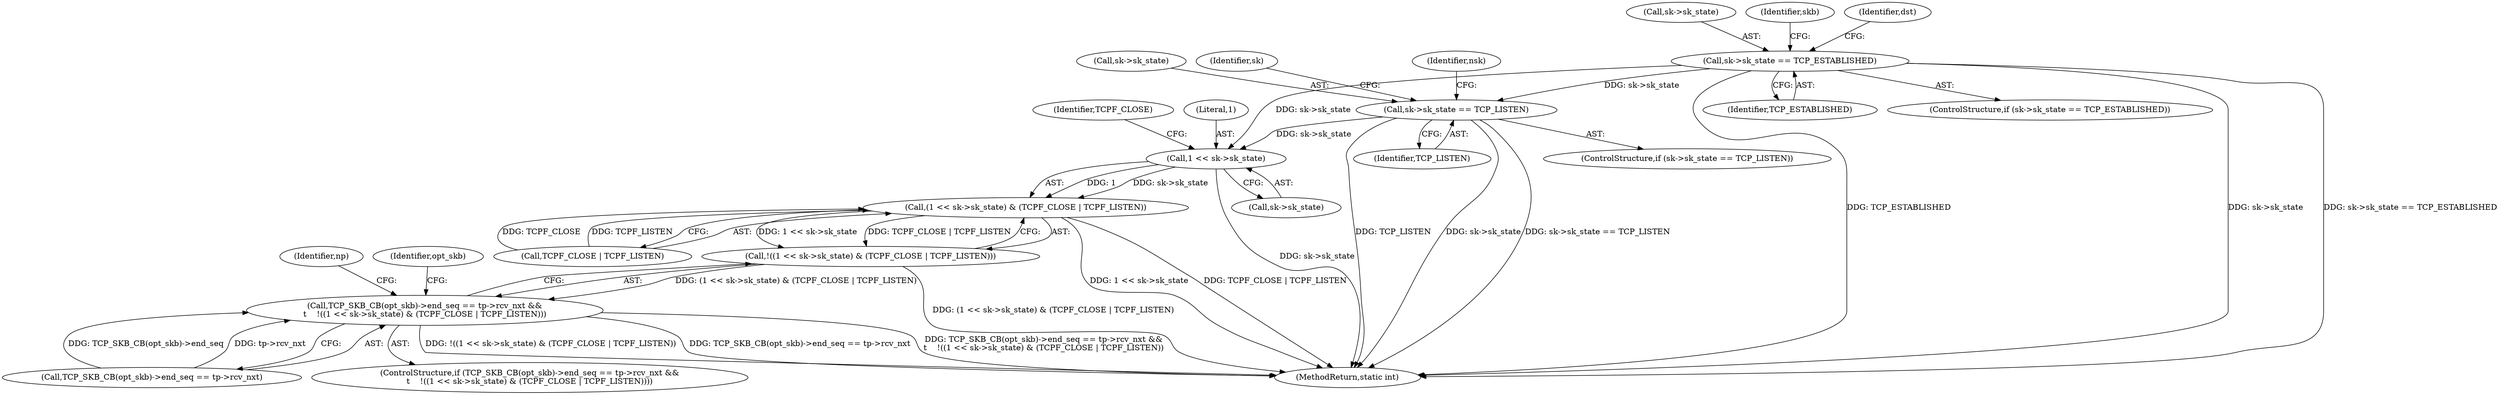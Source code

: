digraph "0_linux_ac6e780070e30e4c35bd395acfe9191e6268bdd3_0@pointer" {
"1000149" [label="(Call,sk->sk_state == TCP_ESTABLISHED)"];
"1000213" [label="(Call,sk->sk_state == TCP_LISTEN)"];
"1000306" [label="(Call,1 << sk->sk_state)"];
"1000305" [label="(Call,(1 << sk->sk_state) & (TCPF_CLOSE | TCPF_LISTEN))"];
"1000304" [label="(Call,!((1 << sk->sk_state) & (TCPF_CLOSE | TCPF_LISTEN)))"];
"1000295" [label="(Call,TCP_SKB_CB(opt_skb)->end_seq == tp->rcv_nxt &&\n\t    !((1 << sk->sk_state) & (TCPF_CLOSE | TCPF_LISTEN)))"];
"1000150" [label="(Call,sk->sk_state)"];
"1000312" [label="(Identifier,TCPF_CLOSE)"];
"1000436" [label="(MethodReturn,static int)"];
"1000433" [label="(Identifier,opt_skb)"];
"1000214" [label="(Call,sk->sk_state)"];
"1000149" [label="(Call,sk->sk_state == TCP_ESTABLISHED)"];
"1000305" [label="(Call,(1 << sk->sk_state) & (TCPF_CLOSE | TCPF_LISTEN))"];
"1000308" [label="(Call,sk->sk_state)"];
"1000307" [label="(Literal,1)"];
"1000153" [label="(Identifier,TCP_ESTABLISHED)"];
"1000295" [label="(Call,TCP_SKB_CB(opt_skb)->end_seq == tp->rcv_nxt &&\n\t    !((1 << sk->sk_state) & (TCPF_CLOSE | TCPF_LISTEN)))"];
"1000213" [label="(Call,sk->sk_state == TCP_LISTEN)"];
"1000294" [label="(ControlStructure,if (TCP_SKB_CB(opt_skb)->end_seq == tp->rcv_nxt &&\n\t    !((1 << sk->sk_state) & (TCPF_CLOSE | TCPF_LISTEN))))"];
"1000306" [label="(Call,1 << sk->sk_state)"];
"1000254" [label="(Identifier,sk)"];
"1000311" [label="(Call,TCPF_CLOSE | TCPF_LISTEN)"];
"1000210" [label="(Identifier,skb)"];
"1000157" [label="(Identifier,dst)"];
"1000212" [label="(ControlStructure,if (sk->sk_state == TCP_LISTEN))"];
"1000304" [label="(Call,!((1 << sk->sk_state) & (TCPF_CLOSE | TCPF_LISTEN)))"];
"1000296" [label="(Call,TCP_SKB_CB(opt_skb)->end_seq == tp->rcv_nxt)"];
"1000221" [label="(Identifier,nsk)"];
"1000148" [label="(ControlStructure,if (sk->sk_state == TCP_ESTABLISHED))"];
"1000320" [label="(Identifier,np)"];
"1000217" [label="(Identifier,TCP_LISTEN)"];
"1000149" -> "1000148"  [label="AST: "];
"1000149" -> "1000153"  [label="CFG: "];
"1000150" -> "1000149"  [label="AST: "];
"1000153" -> "1000149"  [label="AST: "];
"1000157" -> "1000149"  [label="CFG: "];
"1000210" -> "1000149"  [label="CFG: "];
"1000149" -> "1000436"  [label="DDG: sk->sk_state == TCP_ESTABLISHED"];
"1000149" -> "1000436"  [label="DDG: TCP_ESTABLISHED"];
"1000149" -> "1000436"  [label="DDG: sk->sk_state"];
"1000149" -> "1000213"  [label="DDG: sk->sk_state"];
"1000149" -> "1000306"  [label="DDG: sk->sk_state"];
"1000213" -> "1000212"  [label="AST: "];
"1000213" -> "1000217"  [label="CFG: "];
"1000214" -> "1000213"  [label="AST: "];
"1000217" -> "1000213"  [label="AST: "];
"1000221" -> "1000213"  [label="CFG: "];
"1000254" -> "1000213"  [label="CFG: "];
"1000213" -> "1000436"  [label="DDG: TCP_LISTEN"];
"1000213" -> "1000436"  [label="DDG: sk->sk_state"];
"1000213" -> "1000436"  [label="DDG: sk->sk_state == TCP_LISTEN"];
"1000213" -> "1000306"  [label="DDG: sk->sk_state"];
"1000306" -> "1000305"  [label="AST: "];
"1000306" -> "1000308"  [label="CFG: "];
"1000307" -> "1000306"  [label="AST: "];
"1000308" -> "1000306"  [label="AST: "];
"1000312" -> "1000306"  [label="CFG: "];
"1000306" -> "1000436"  [label="DDG: sk->sk_state"];
"1000306" -> "1000305"  [label="DDG: 1"];
"1000306" -> "1000305"  [label="DDG: sk->sk_state"];
"1000305" -> "1000304"  [label="AST: "];
"1000305" -> "1000311"  [label="CFG: "];
"1000311" -> "1000305"  [label="AST: "];
"1000304" -> "1000305"  [label="CFG: "];
"1000305" -> "1000436"  [label="DDG: TCPF_CLOSE | TCPF_LISTEN"];
"1000305" -> "1000436"  [label="DDG: 1 << sk->sk_state"];
"1000305" -> "1000304"  [label="DDG: 1 << sk->sk_state"];
"1000305" -> "1000304"  [label="DDG: TCPF_CLOSE | TCPF_LISTEN"];
"1000311" -> "1000305"  [label="DDG: TCPF_CLOSE"];
"1000311" -> "1000305"  [label="DDG: TCPF_LISTEN"];
"1000304" -> "1000295"  [label="AST: "];
"1000295" -> "1000304"  [label="CFG: "];
"1000304" -> "1000436"  [label="DDG: (1 << sk->sk_state) & (TCPF_CLOSE | TCPF_LISTEN)"];
"1000304" -> "1000295"  [label="DDG: (1 << sk->sk_state) & (TCPF_CLOSE | TCPF_LISTEN)"];
"1000295" -> "1000294"  [label="AST: "];
"1000295" -> "1000296"  [label="CFG: "];
"1000296" -> "1000295"  [label="AST: "];
"1000320" -> "1000295"  [label="CFG: "];
"1000433" -> "1000295"  [label="CFG: "];
"1000295" -> "1000436"  [label="DDG: !((1 << sk->sk_state) & (TCPF_CLOSE | TCPF_LISTEN))"];
"1000295" -> "1000436"  [label="DDG: TCP_SKB_CB(opt_skb)->end_seq == tp->rcv_nxt"];
"1000295" -> "1000436"  [label="DDG: TCP_SKB_CB(opt_skb)->end_seq == tp->rcv_nxt &&\n\t    !((1 << sk->sk_state) & (TCPF_CLOSE | TCPF_LISTEN))"];
"1000296" -> "1000295"  [label="DDG: TCP_SKB_CB(opt_skb)->end_seq"];
"1000296" -> "1000295"  [label="DDG: tp->rcv_nxt"];
}
